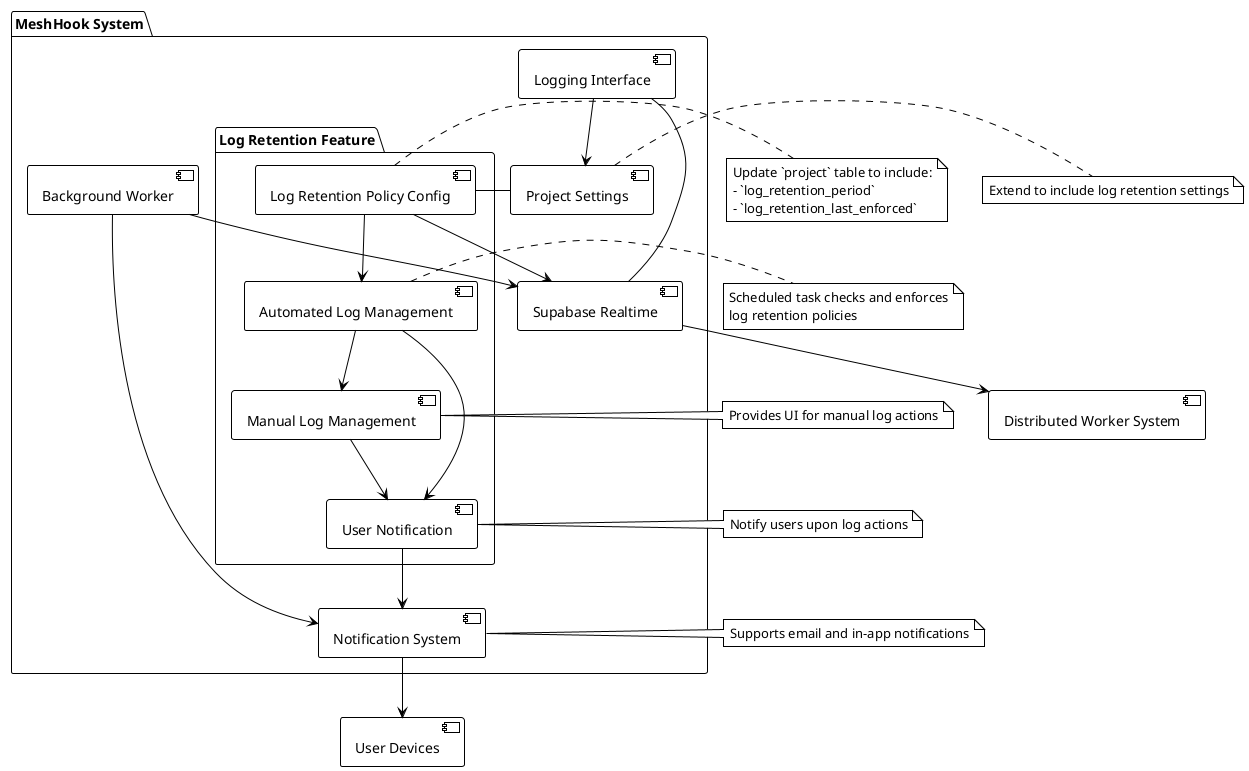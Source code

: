 @startuml
!theme plain

package "MeshHook System" {
    [Logging Interface] - [Supabase Realtime]
    [Logging Interface] --> [Project Settings]
    [Background Worker] --> [Supabase Realtime]
    [Background Worker] --> [Notification System]

    package "Log Retention Feature" {
        [Project Settings] - [Log Retention Policy Config]
        [Log Retention Policy Config] --> [Automated Log Management]
        [Automated Log Management] --> [Manual Log Management]
        [Automated Log Management] --> [User Notification]
        [Manual Log Management] --> [User Notification]

        [Log Retention Policy Config] --> [Supabase Realtime]
        [User Notification] --> [Notification System]
    }
}

[Supabase Realtime] --> [Distributed Worker System]
[Notification System] --> [User Devices]

note right of [Log Retention Policy Config]
  Update `project` table to include:
  - `log_retention_period`
  - `log_retention_last_enforced`
end note

note right of [Automated Log Management]
  Scheduled task checks and enforces
  log retention policies
end note

note right of [Manual Log Management]
  Provides UI for manual log actions
end note

note right of [User Notification]
  Notify users upon log actions
end note

note right of [Project Settings]
  Extend to include log retention settings
end note

note right of [Notification System]
  Supports email and in-app notifications
end note

@enduml
